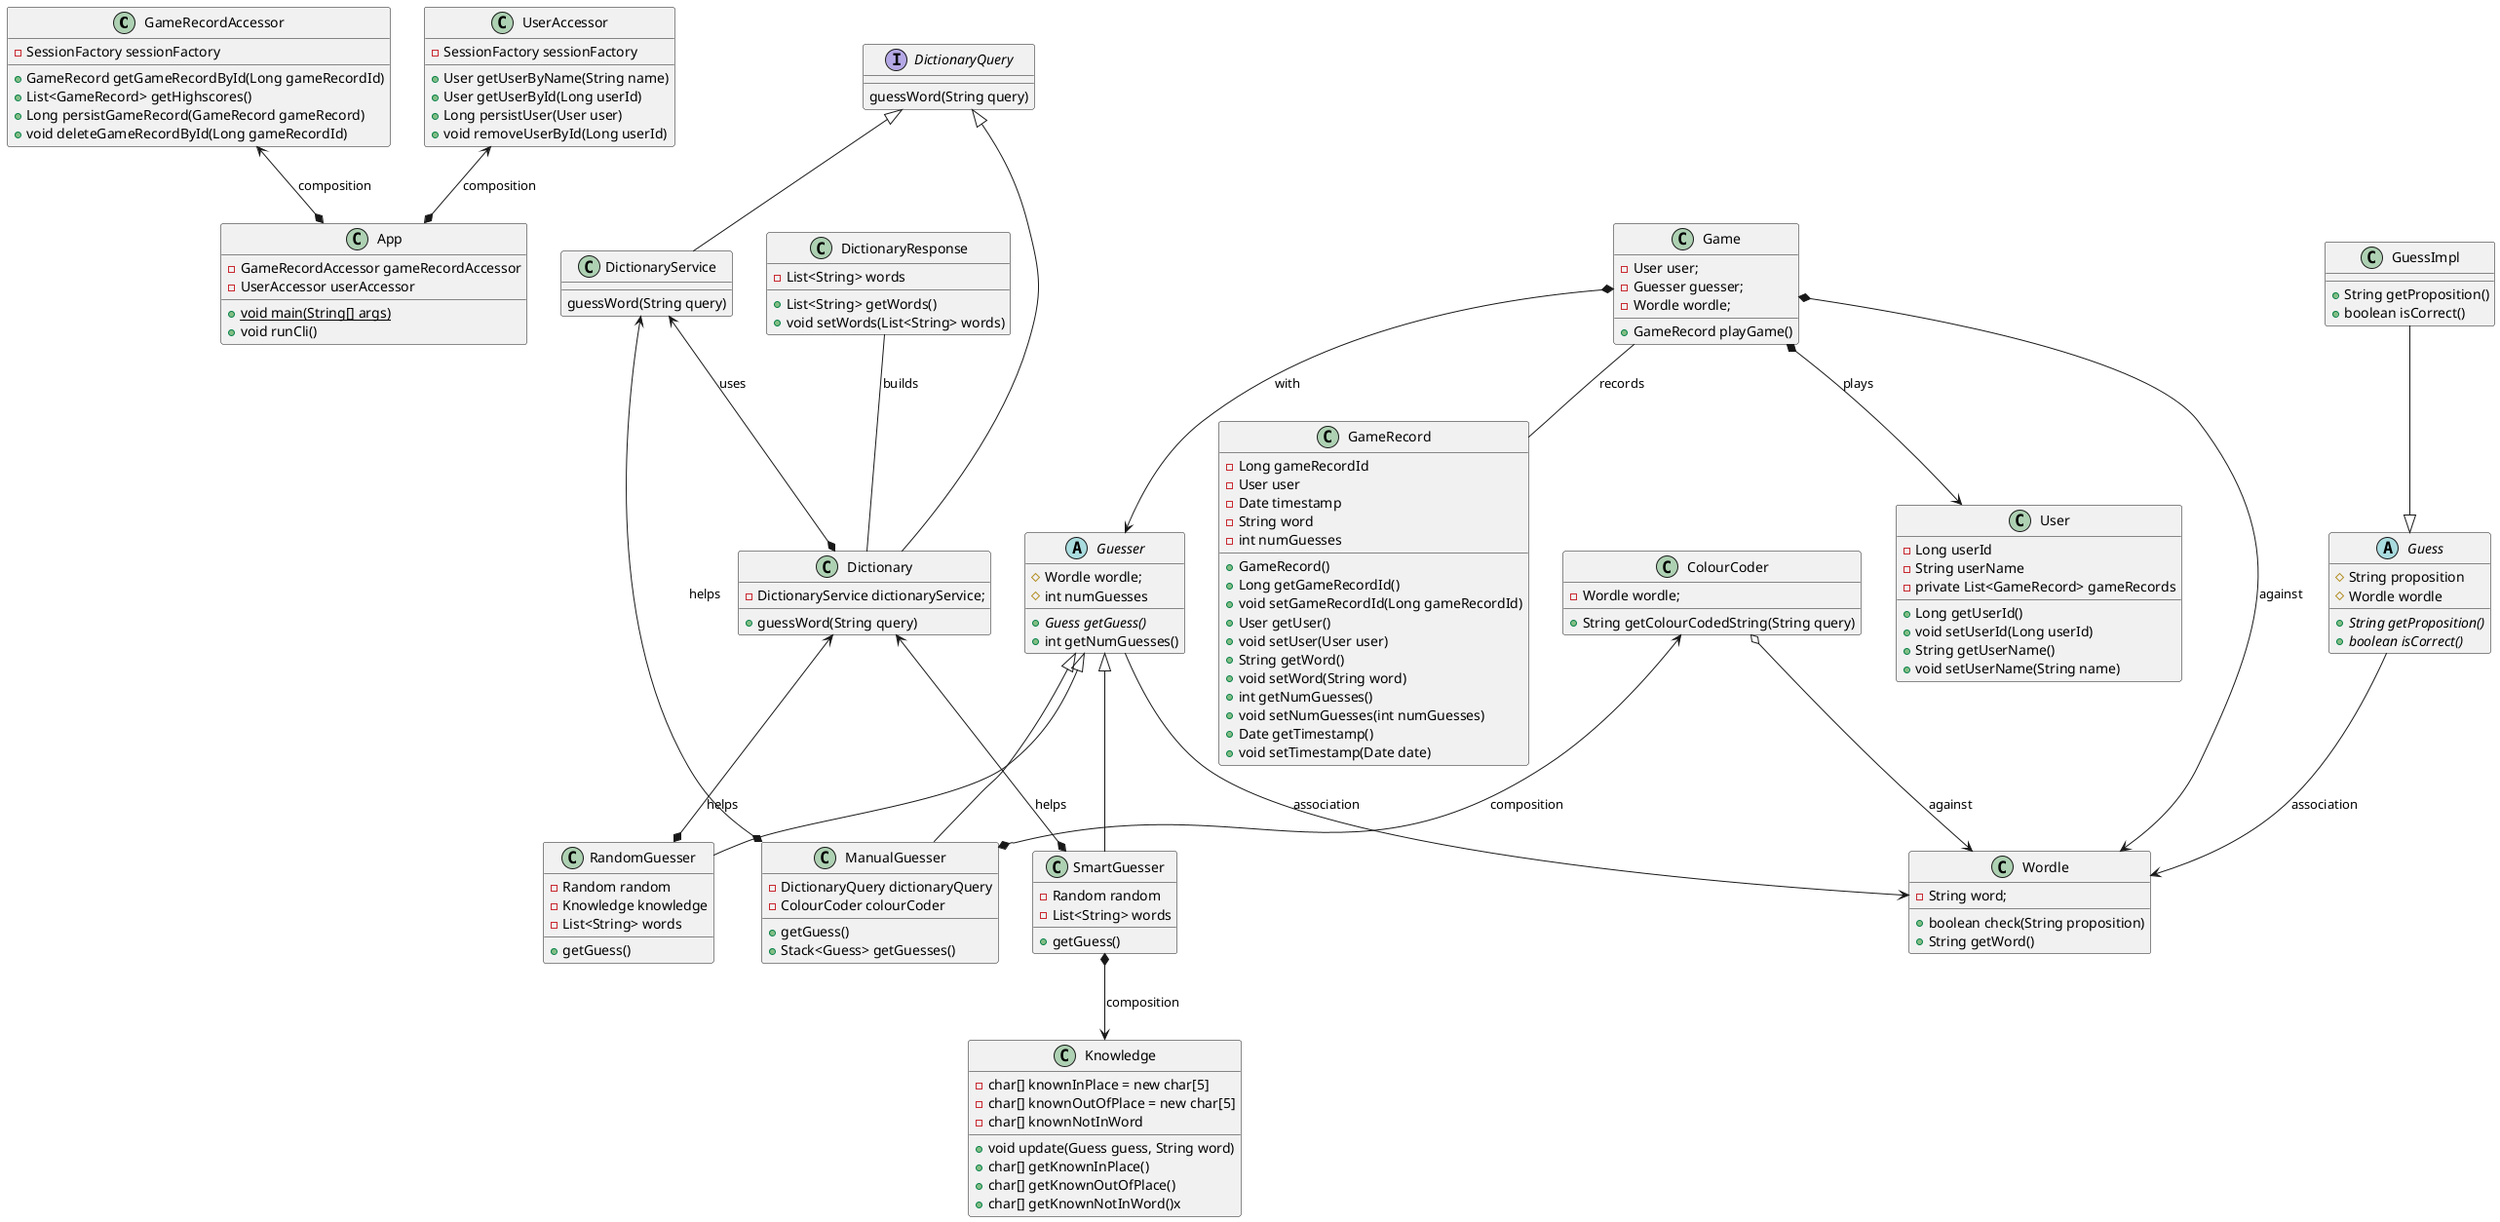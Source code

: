 @startuml
'https://plantuml.com/class-diagram

GameRecordAccessor <--* App : composition
UserAccessor <--* App : composition

DictionaryQuery <|-- Dictionary
DictionaryService <--* Dictionary : uses
DictionaryQuery <|-- DictionaryService
DictionaryResponse -- Dictionary: builds

ColourCoder o--> Wordle : against
Game *--> Guesser : with
Game *--> User : plays
Game *--> Wordle : against
Game -- GameRecord: records
Guess --> Wordle : association
Guesser --> Wordle : association
GuessImpl --|> Guess

Guesser <|-- ManualGuesser
Guesser <|-- SmartGuesser
Guesser <|-- RandomGuesser
Dictionary <--* RandomGuesser: helps
Dictionary <--* SmartGuesser: helps
DictionaryService <--* ManualGuesser : helps
ColourCoder <--* ManualGuesser: composition
SmartGuesser *--> Knowledge: composition

class GameRecordAccessor {
    - SessionFactory sessionFactory
    + GameRecord getGameRecordById(Long gameRecordId)
    + List<GameRecord> getHighscores()
    + Long persistGameRecord(GameRecord gameRecord)
    + void deleteGameRecordById(Long gameRecordId)
}

class UserAccessor {
    - SessionFactory sessionFactory
    + User getUserByName(String name)
    + User getUserById(Long userId)
    + Long persistUser(User user)
    + void removeUserById(Long userId)
}

class User{
    - Long userId
    - String userName
    - private List<GameRecord> gameRecords
    + Long getUserId()
    + void setUserId(Long userId)
    + String getUserName()
    + void setUserName(String name)
}

class GameRecord {
    - Long gameRecordId
    - User user
    - Date timestamp
    - String word
    - int numGuesses
    + GameRecord()
    + Long getGameRecordId()
    + void setGameRecordId(Long gameRecordId)
    + User getUser()
    + void setUser(User user)
    + String getWord()
    + void setWord(String word)
    + int getNumGuesses()
    + void setNumGuesses(int numGuesses)
    + Date getTimestamp()
    + void setTimestamp(Date date)
}

interface DictionaryQuery{
    guessWord(String query)
}

class Dictionary {
    - DictionaryService dictionaryService;
    + guessWord(String query)
}

class DictionaryService {
    guessWord(String query)
}

class DictionaryResponse{
    -List<String> words
    +List<String> getWords()
    +void setWords(List<String> words)
 }

abstract class Guess {
    # String proposition
    # Wordle wordle
    + {abstract} String getProposition()
    + {abstract} boolean isCorrect()
}

class GuessImpl{
    + String getProposition()
    + boolean isCorrect()
}

abstract class Guesser {
    # Wordle wordle;
    # int numGuesses
    + {abstract} Guess getGuess()
    + int getNumGuesses()
}

class ManualGuesser {
    - DictionaryQuery dictionaryQuery
    - ColourCoder colourCoder
    + getGuess()
    + Stack<Guess> getGuesses()
}

class SmartGuesser {
    - Random random
    - List<String> words
    + getGuess()
}

class RandomGuesser {
    - Random random
    - Knowledge knowledge
    - List<String> words
    + getGuess()
}

class Knowledge {
    - char[] knownInPlace = new char[5]
    - char[] knownOutOfPlace = new char[5]
    - char[] knownNotInWord
    + void update(Guess guess, String word)
    + char[] getKnownInPlace()
    + char[] getKnownOutOfPlace()
    + char[] getKnownNotInWord()x
}

class App{
    - GameRecordAccessor gameRecordAccessor
    - UserAccessor userAccessor
    + {static} void main(String[] args)
    + void runCli()
}

class Game {
    - User user;
    - Guesser guesser;
    - Wordle wordle;
    + GameRecord playGame()
}

class Wordle {
    - String word;
    + boolean check(String proposition)
    + String getWord()
}

class ColourCoder{
    - Wordle wordle;
    + String getColourCodedString(String query)
}

@enduml